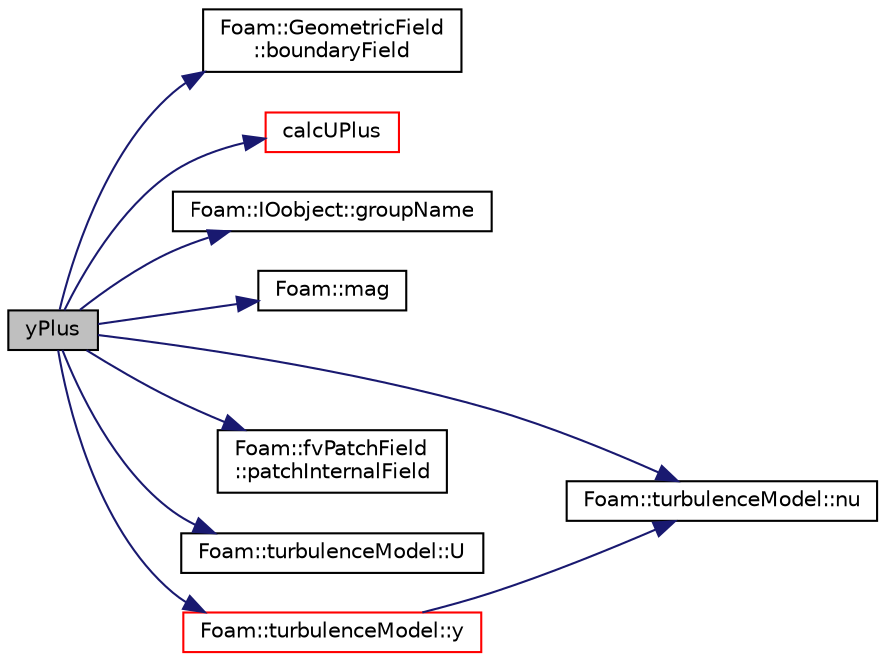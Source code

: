 digraph "yPlus"
{
  bgcolor="transparent";
  edge [fontname="Helvetica",fontsize="10",labelfontname="Helvetica",labelfontsize="10"];
  node [fontname="Helvetica",fontsize="10",shape=record];
  rankdir="LR";
  Node99 [label="yPlus",height=0.2,width=0.4,color="black", fillcolor="grey75", style="filled", fontcolor="black"];
  Node99 -> Node100 [color="midnightblue",fontsize="10",style="solid",fontname="Helvetica"];
  Node100 [label="Foam::GeometricField\l::boundaryField",height=0.2,width=0.4,color="black",URL="$a23249.html#a9ff7de36fba06b4f4f77a75142ad72b6",tooltip="Return const-reference to the boundary field. "];
  Node99 -> Node101 [color="midnightblue",fontsize="10",style="solid",fontname="Helvetica"];
  Node101 [label="calcUPlus",height=0.2,width=0.4,color="red",URL="$a32169.html#aa8fadcd32e1db33e529682e41f8e17d1",tooltip="Calculate wall u+ from table. "];
  Node99 -> Node105 [color="midnightblue",fontsize="10",style="solid",fontname="Helvetica"];
  Node105 [label="Foam::IOobject::groupName",height=0.2,width=0.4,color="black",URL="$a27249.html#ad5705e6da2a025ad75b4cf5d748d7d30"];
  Node99 -> Node106 [color="midnightblue",fontsize="10",style="solid",fontname="Helvetica"];
  Node106 [label="Foam::mag",height=0.2,width=0.4,color="black",URL="$a21851.html#a929da2a3fdcf3dacbbe0487d3a330dae"];
  Node99 -> Node107 [color="midnightblue",fontsize="10",style="solid",fontname="Helvetica"];
  Node107 [label="Foam::turbulenceModel::nu",height=0.2,width=0.4,color="black",URL="$a32397.html#ad5f81fcd6f7d0ddad1a5fe2a8f08bb3f",tooltip="Return the laminar viscosity. "];
  Node99 -> Node108 [color="midnightblue",fontsize="10",style="solid",fontname="Helvetica"];
  Node108 [label="Foam::fvPatchField\l::patchInternalField",height=0.2,width=0.4,color="black",URL="$a23169.html#a3b74a67629ed67899295ec63e8f9ae84",tooltip="Return internal field next to patch as patch field. "];
  Node99 -> Node109 [color="midnightblue",fontsize="10",style="solid",fontname="Helvetica"];
  Node109 [label="Foam::turbulenceModel::U",height=0.2,width=0.4,color="black",URL="$a32397.html#a536d168d7b335fe81f506f232b5b4872",tooltip="Access function to velocity field. "];
  Node99 -> Node110 [color="midnightblue",fontsize="10",style="solid",fontname="Helvetica"];
  Node110 [label="Foam::turbulenceModel::y",height=0.2,width=0.4,color="red",URL="$a32397.html#a152c527a6b3137685b03893a7a3a73eb",tooltip="Return the near wall distances. "];
  Node110 -> Node107 [color="midnightblue",fontsize="10",style="solid",fontname="Helvetica"];
}
